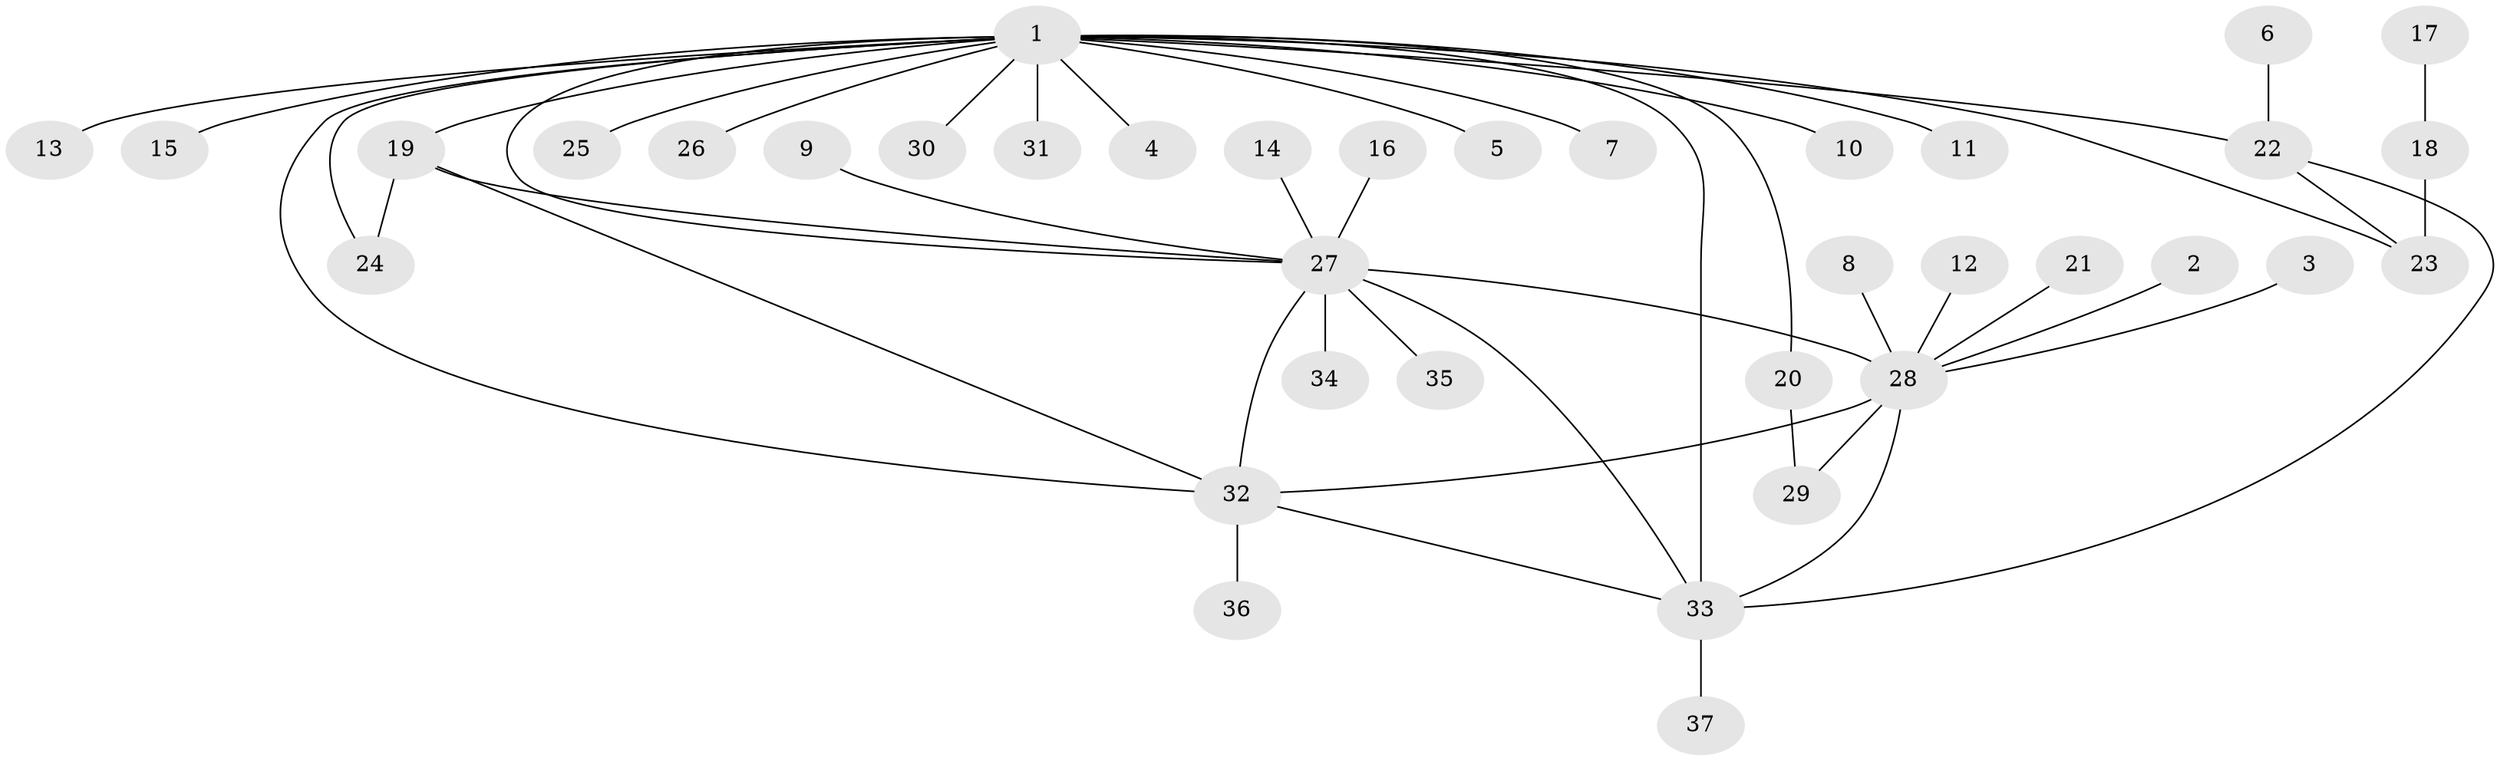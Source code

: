 // original degree distribution, {10: 0.0136986301369863, 15: 0.0136986301369863, 7: 0.0136986301369863, 4: 0.0684931506849315, 2: 0.1780821917808219, 14: 0.0136986301369863, 11: 0.0136986301369863, 1: 0.5342465753424658, 3: 0.1232876712328767, 5: 0.0136986301369863, 8: 0.0136986301369863}
// Generated by graph-tools (version 1.1) at 2025/25/03/09/25 03:25:59]
// undirected, 37 vertices, 47 edges
graph export_dot {
graph [start="1"]
  node [color=gray90,style=filled];
  1;
  2;
  3;
  4;
  5;
  6;
  7;
  8;
  9;
  10;
  11;
  12;
  13;
  14;
  15;
  16;
  17;
  18;
  19;
  20;
  21;
  22;
  23;
  24;
  25;
  26;
  27;
  28;
  29;
  30;
  31;
  32;
  33;
  34;
  35;
  36;
  37;
  1 -- 4 [weight=1.0];
  1 -- 5 [weight=1.0];
  1 -- 7 [weight=1.0];
  1 -- 10 [weight=1.0];
  1 -- 11 [weight=1.0];
  1 -- 13 [weight=1.0];
  1 -- 15 [weight=1.0];
  1 -- 19 [weight=1.0];
  1 -- 20 [weight=1.0];
  1 -- 22 [weight=2.0];
  1 -- 23 [weight=1.0];
  1 -- 24 [weight=1.0];
  1 -- 25 [weight=2.0];
  1 -- 26 [weight=1.0];
  1 -- 27 [weight=2.0];
  1 -- 30 [weight=1.0];
  1 -- 31 [weight=1.0];
  1 -- 32 [weight=1.0];
  1 -- 33 [weight=2.0];
  2 -- 28 [weight=1.0];
  3 -- 28 [weight=1.0];
  6 -- 22 [weight=1.0];
  8 -- 28 [weight=1.0];
  9 -- 27 [weight=1.0];
  12 -- 28 [weight=1.0];
  14 -- 27 [weight=1.0];
  16 -- 27 [weight=1.0];
  17 -- 18 [weight=1.0];
  18 -- 23 [weight=1.0];
  19 -- 24 [weight=1.0];
  19 -- 27 [weight=1.0];
  19 -- 32 [weight=1.0];
  20 -- 29 [weight=1.0];
  21 -- 28 [weight=1.0];
  22 -- 23 [weight=1.0];
  22 -- 33 [weight=1.0];
  27 -- 28 [weight=3.0];
  27 -- 32 [weight=1.0];
  27 -- 33 [weight=1.0];
  27 -- 34 [weight=1.0];
  27 -- 35 [weight=1.0];
  28 -- 29 [weight=1.0];
  28 -- 32 [weight=1.0];
  28 -- 33 [weight=1.0];
  32 -- 33 [weight=1.0];
  32 -- 36 [weight=1.0];
  33 -- 37 [weight=1.0];
}
